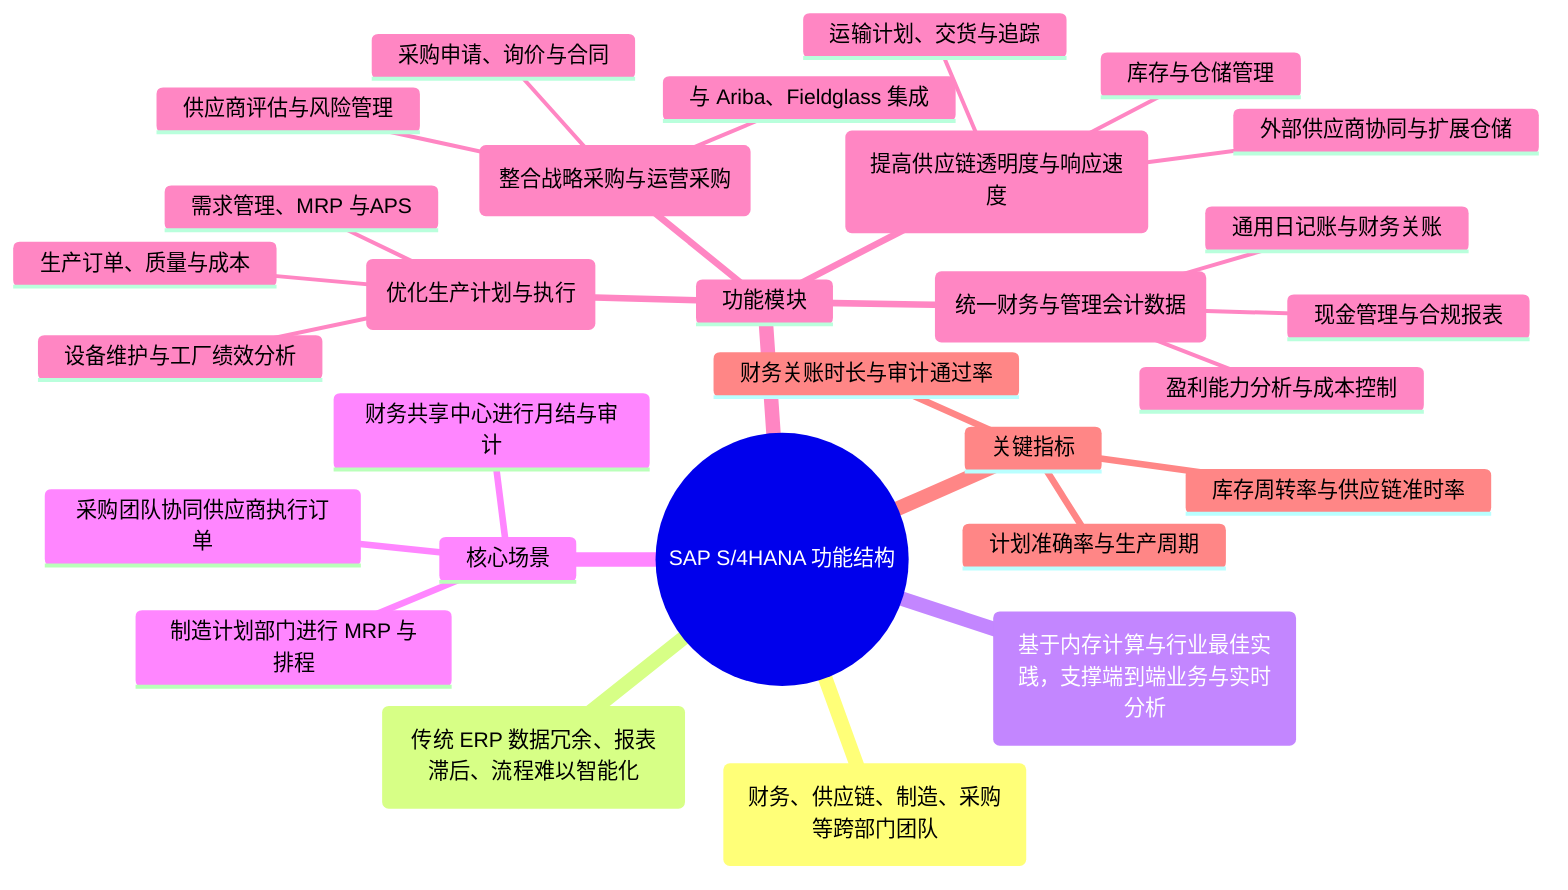 %% Auto-generated by scripts/generate_assets.py
mindmap
  root((SAP S/4HANA 功能结构))
    目标用户(财务、供应链、制造、采购等跨部门团队)
    核心痛点(传统 ERP 数据冗余、报表滞后、流程难以智能化)
    价值主张(基于内存计算与行业最佳实践，支撑端到端业务与实时分析)
    核心场景
      财务共享中心进行月结与审计
      制造计划部门进行 MRP 与排程
      采购团队协同供应商执行订单
    功能模块
      财务管理(统一财务与管理会计数据)
        通用日记账与财务关账
        盈利能力分析与成本控制
        现金管理与合规报表
      制造与计划(优化生产计划与执行)
        需求管理、MRP 与APS
        生产订单、质量与成本
        设备维护与工厂绩效分析
      供应链与物流(提高供应链透明度与响应速度)
        库存与仓储管理
        运输计划、交货与追踪
        外部供应商协同与扩展仓储
      采购与合同(整合战略采购与运营采购)
        采购申请、询价与合同
        供应商评估与风险管理
        与 Ariba、Fieldglass 集成
    关键指标
      财务关账时长与审计通过率
      计划准确率与生产周期
      库存周转率与供应链准时率